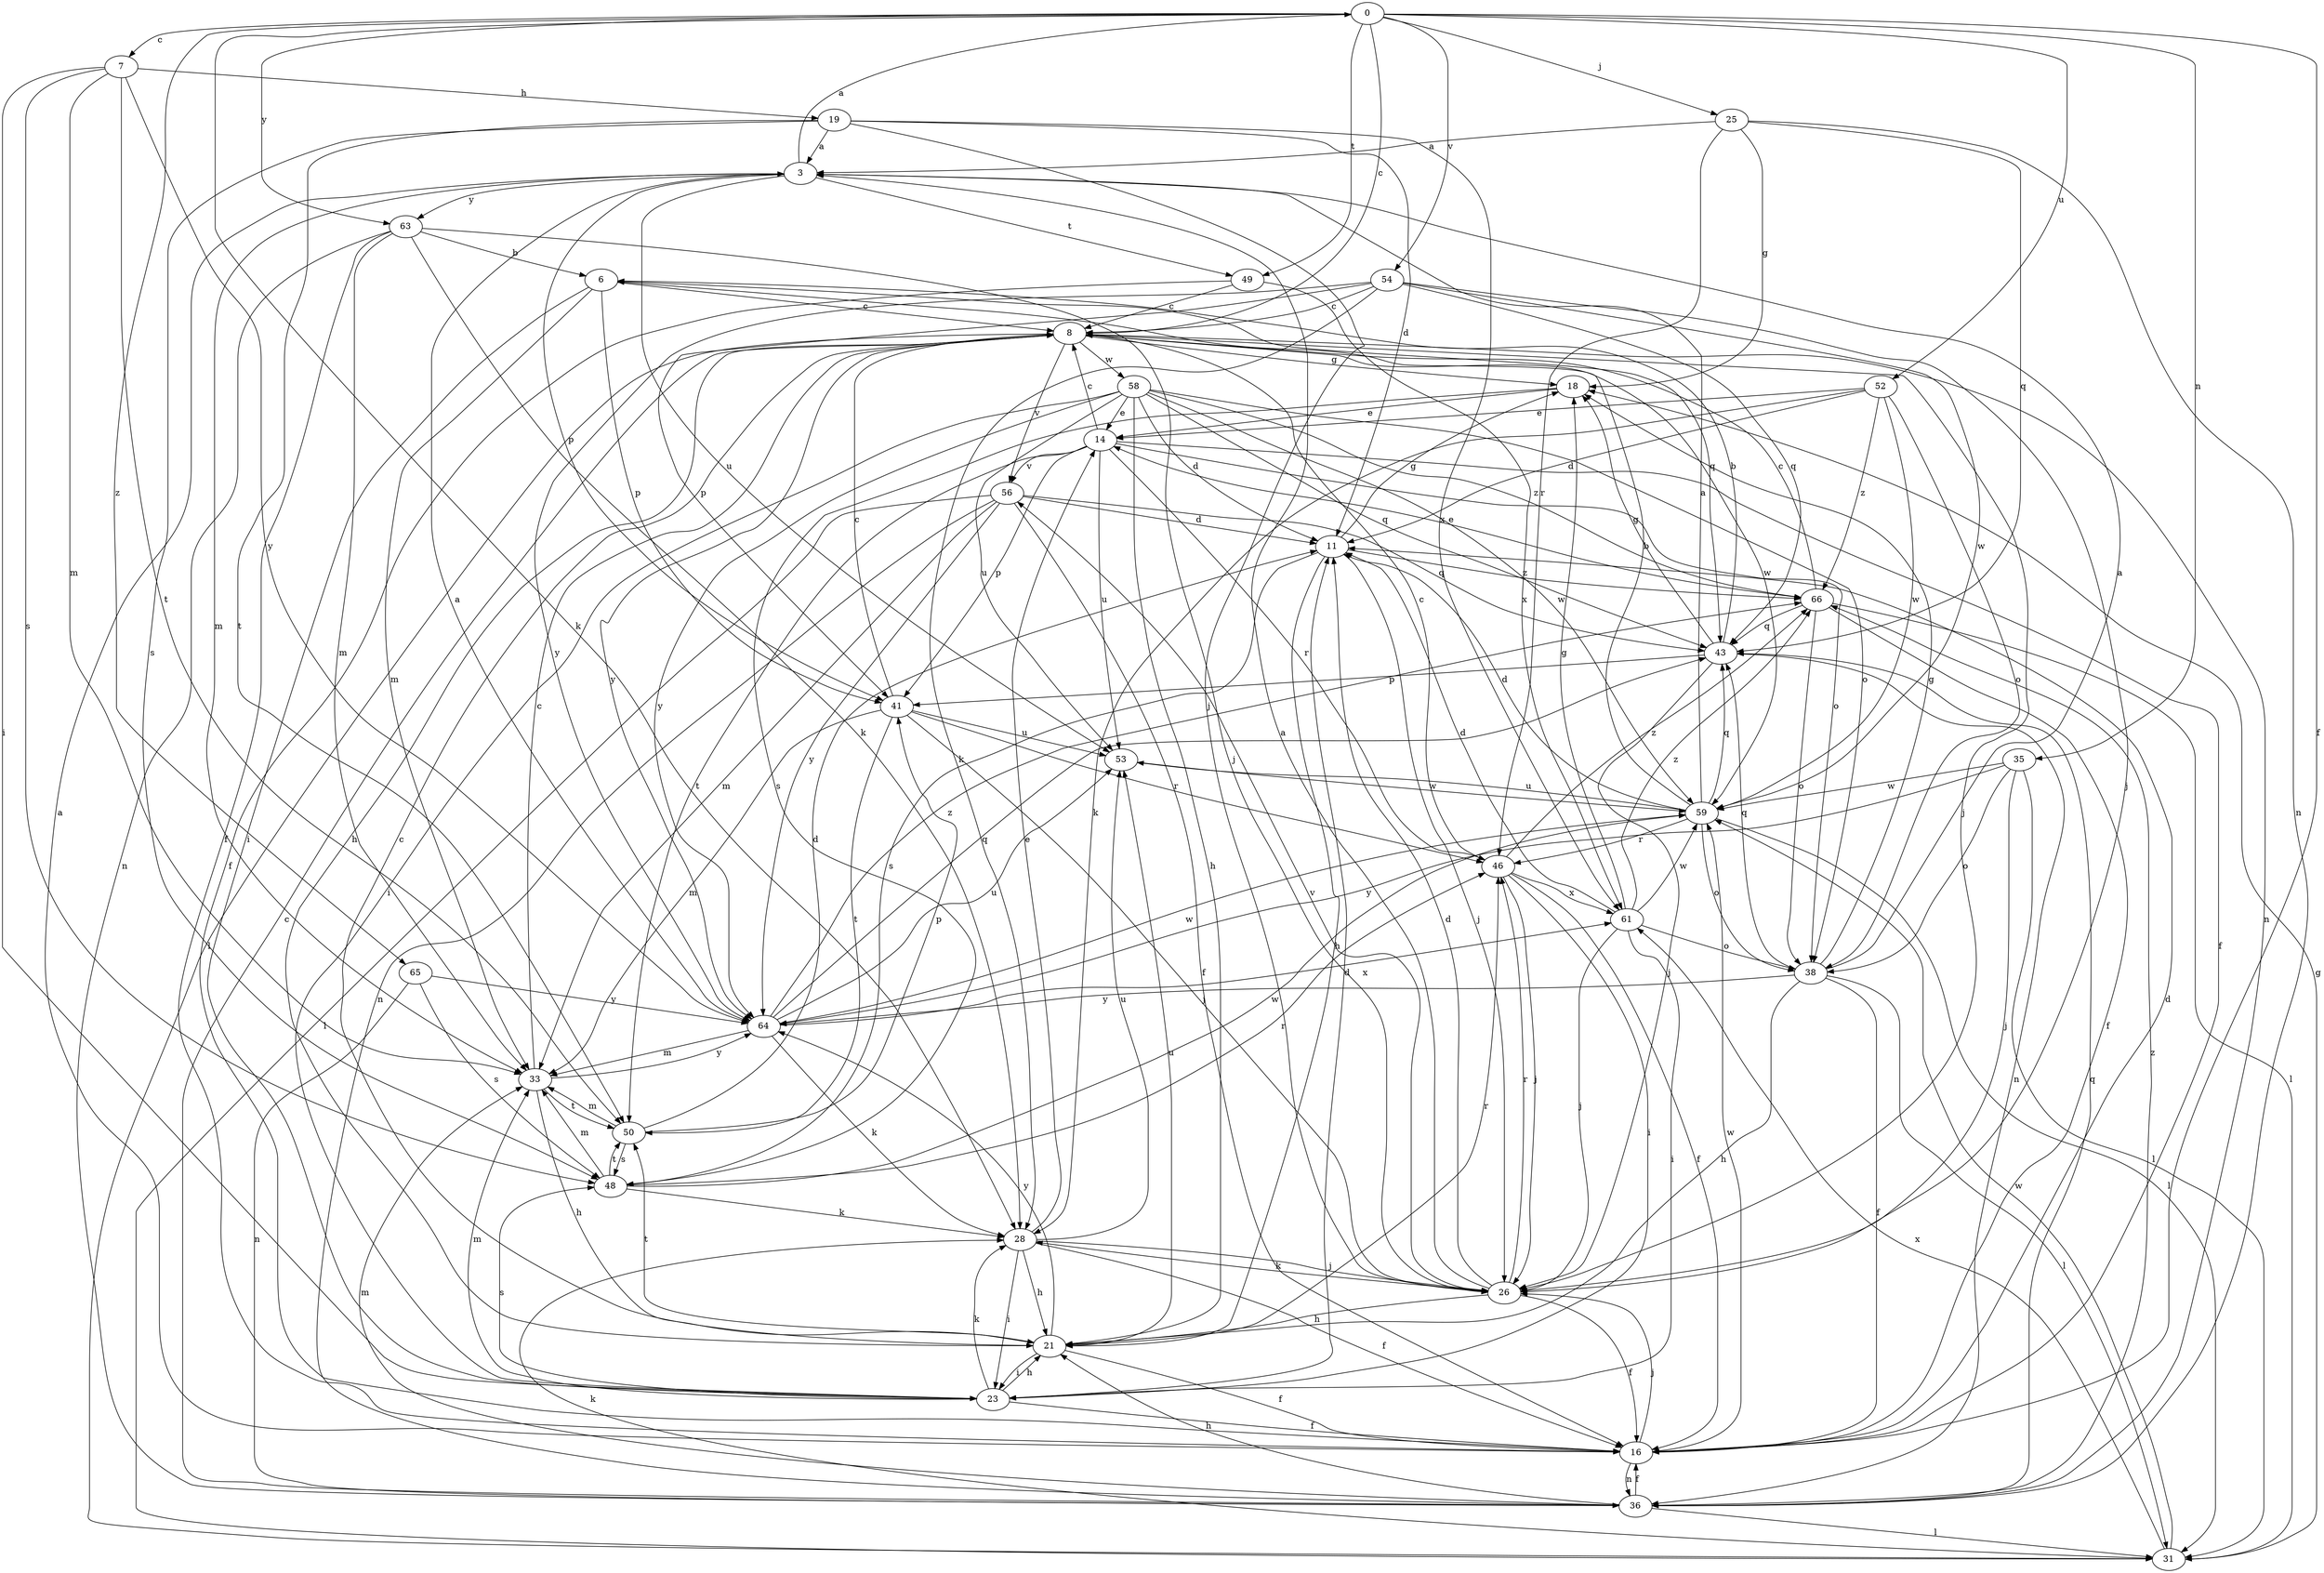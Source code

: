 strict digraph  {
0;
3;
6;
7;
8;
11;
14;
16;
18;
19;
21;
23;
25;
26;
28;
31;
33;
35;
36;
38;
41;
43;
46;
48;
49;
50;
52;
53;
54;
56;
58;
59;
61;
63;
64;
65;
66;
0 -> 7  [label=c];
0 -> 8  [label=c];
0 -> 16  [label=f];
0 -> 25  [label=j];
0 -> 28  [label=k];
0 -> 35  [label=n];
0 -> 49  [label=t];
0 -> 52  [label=u];
0 -> 54  [label=v];
0 -> 63  [label=y];
0 -> 65  [label=z];
3 -> 0  [label=a];
3 -> 33  [label=m];
3 -> 41  [label=p];
3 -> 49  [label=t];
3 -> 53  [label=u];
3 -> 63  [label=y];
6 -> 8  [label=c];
6 -> 23  [label=i];
6 -> 33  [label=m];
6 -> 41  [label=p];
6 -> 43  [label=q];
7 -> 19  [label=h];
7 -> 23  [label=i];
7 -> 33  [label=m];
7 -> 48  [label=s];
7 -> 50  [label=t];
7 -> 64  [label=y];
8 -> 18  [label=g];
8 -> 21  [label=h];
8 -> 26  [label=j];
8 -> 31  [label=l];
8 -> 36  [label=n];
8 -> 56  [label=v];
8 -> 58  [label=w];
8 -> 59  [label=w];
8 -> 64  [label=y];
11 -> 18  [label=g];
11 -> 21  [label=h];
11 -> 26  [label=j];
11 -> 48  [label=s];
11 -> 66  [label=z];
14 -> 8  [label=c];
14 -> 16  [label=f];
14 -> 38  [label=o];
14 -> 41  [label=p];
14 -> 46  [label=r];
14 -> 50  [label=t];
14 -> 53  [label=u];
14 -> 56  [label=v];
16 -> 3  [label=a];
16 -> 11  [label=d];
16 -> 26  [label=j];
16 -> 36  [label=n];
16 -> 59  [label=w];
18 -> 14  [label=e];
18 -> 48  [label=s];
19 -> 3  [label=a];
19 -> 11  [label=d];
19 -> 26  [label=j];
19 -> 48  [label=s];
19 -> 50  [label=t];
19 -> 61  [label=x];
21 -> 8  [label=c];
21 -> 16  [label=f];
21 -> 23  [label=i];
21 -> 46  [label=r];
21 -> 50  [label=t];
21 -> 53  [label=u];
21 -> 64  [label=y];
23 -> 11  [label=d];
23 -> 16  [label=f];
23 -> 21  [label=h];
23 -> 28  [label=k];
23 -> 33  [label=m];
23 -> 48  [label=s];
25 -> 3  [label=a];
25 -> 18  [label=g];
25 -> 36  [label=n];
25 -> 43  [label=q];
25 -> 46  [label=r];
26 -> 3  [label=a];
26 -> 11  [label=d];
26 -> 16  [label=f];
26 -> 21  [label=h];
26 -> 28  [label=k];
26 -> 46  [label=r];
26 -> 56  [label=v];
28 -> 14  [label=e];
28 -> 16  [label=f];
28 -> 21  [label=h];
28 -> 23  [label=i];
28 -> 26  [label=j];
28 -> 53  [label=u];
31 -> 18  [label=g];
31 -> 28  [label=k];
31 -> 59  [label=w];
31 -> 61  [label=x];
33 -> 8  [label=c];
33 -> 21  [label=h];
33 -> 50  [label=t];
33 -> 64  [label=y];
35 -> 26  [label=j];
35 -> 31  [label=l];
35 -> 38  [label=o];
35 -> 59  [label=w];
35 -> 64  [label=y];
36 -> 8  [label=c];
36 -> 16  [label=f];
36 -> 21  [label=h];
36 -> 31  [label=l];
36 -> 33  [label=m];
36 -> 43  [label=q];
36 -> 66  [label=z];
38 -> 3  [label=a];
38 -> 16  [label=f];
38 -> 18  [label=g];
38 -> 21  [label=h];
38 -> 31  [label=l];
38 -> 43  [label=q];
38 -> 64  [label=y];
41 -> 8  [label=c];
41 -> 26  [label=j];
41 -> 33  [label=m];
41 -> 46  [label=r];
41 -> 50  [label=t];
41 -> 53  [label=u];
43 -> 6  [label=b];
43 -> 18  [label=g];
43 -> 26  [label=j];
43 -> 36  [label=n];
43 -> 41  [label=p];
46 -> 8  [label=c];
46 -> 16  [label=f];
46 -> 23  [label=i];
46 -> 26  [label=j];
46 -> 61  [label=x];
46 -> 66  [label=z];
48 -> 28  [label=k];
48 -> 33  [label=m];
48 -> 46  [label=r];
48 -> 50  [label=t];
48 -> 59  [label=w];
49 -> 8  [label=c];
49 -> 16  [label=f];
49 -> 61  [label=x];
50 -> 11  [label=d];
50 -> 33  [label=m];
50 -> 41  [label=p];
50 -> 48  [label=s];
52 -> 11  [label=d];
52 -> 14  [label=e];
52 -> 28  [label=k];
52 -> 38  [label=o];
52 -> 59  [label=w];
52 -> 66  [label=z];
53 -> 59  [label=w];
54 -> 8  [label=c];
54 -> 26  [label=j];
54 -> 28  [label=k];
54 -> 41  [label=p];
54 -> 43  [label=q];
54 -> 59  [label=w];
54 -> 64  [label=y];
56 -> 11  [label=d];
56 -> 16  [label=f];
56 -> 31  [label=l];
56 -> 33  [label=m];
56 -> 36  [label=n];
56 -> 43  [label=q];
56 -> 64  [label=y];
58 -> 11  [label=d];
58 -> 14  [label=e];
58 -> 21  [label=h];
58 -> 23  [label=i];
58 -> 38  [label=o];
58 -> 43  [label=q];
58 -> 53  [label=u];
58 -> 59  [label=w];
58 -> 64  [label=y];
58 -> 66  [label=z];
59 -> 3  [label=a];
59 -> 6  [label=b];
59 -> 11  [label=d];
59 -> 31  [label=l];
59 -> 38  [label=o];
59 -> 43  [label=q];
59 -> 46  [label=r];
59 -> 53  [label=u];
61 -> 11  [label=d];
61 -> 18  [label=g];
61 -> 23  [label=i];
61 -> 26  [label=j];
61 -> 38  [label=o];
61 -> 59  [label=w];
61 -> 66  [label=z];
63 -> 6  [label=b];
63 -> 16  [label=f];
63 -> 26  [label=j];
63 -> 28  [label=k];
63 -> 33  [label=m];
63 -> 36  [label=n];
64 -> 3  [label=a];
64 -> 28  [label=k];
64 -> 33  [label=m];
64 -> 43  [label=q];
64 -> 53  [label=u];
64 -> 59  [label=w];
64 -> 61  [label=x];
64 -> 66  [label=z];
65 -> 36  [label=n];
65 -> 48  [label=s];
65 -> 64  [label=y];
66 -> 8  [label=c];
66 -> 14  [label=e];
66 -> 16  [label=f];
66 -> 31  [label=l];
66 -> 38  [label=o];
66 -> 43  [label=q];
}
